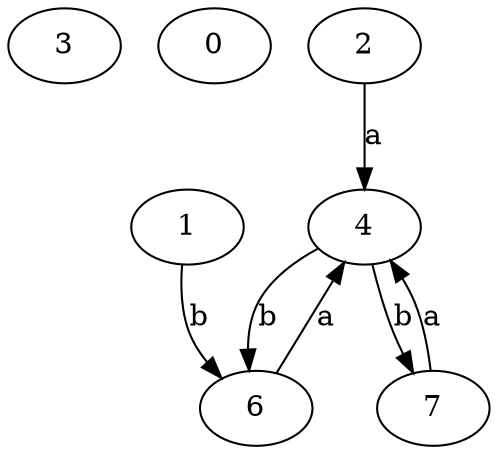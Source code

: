 strict digraph  {
3;
0;
4;
1;
2;
6;
7;
4 -> 6  [label=b];
4 -> 7  [label=b];
1 -> 6  [label=b];
2 -> 4  [label=a];
6 -> 4  [label=a];
7 -> 4  [label=a];
}

